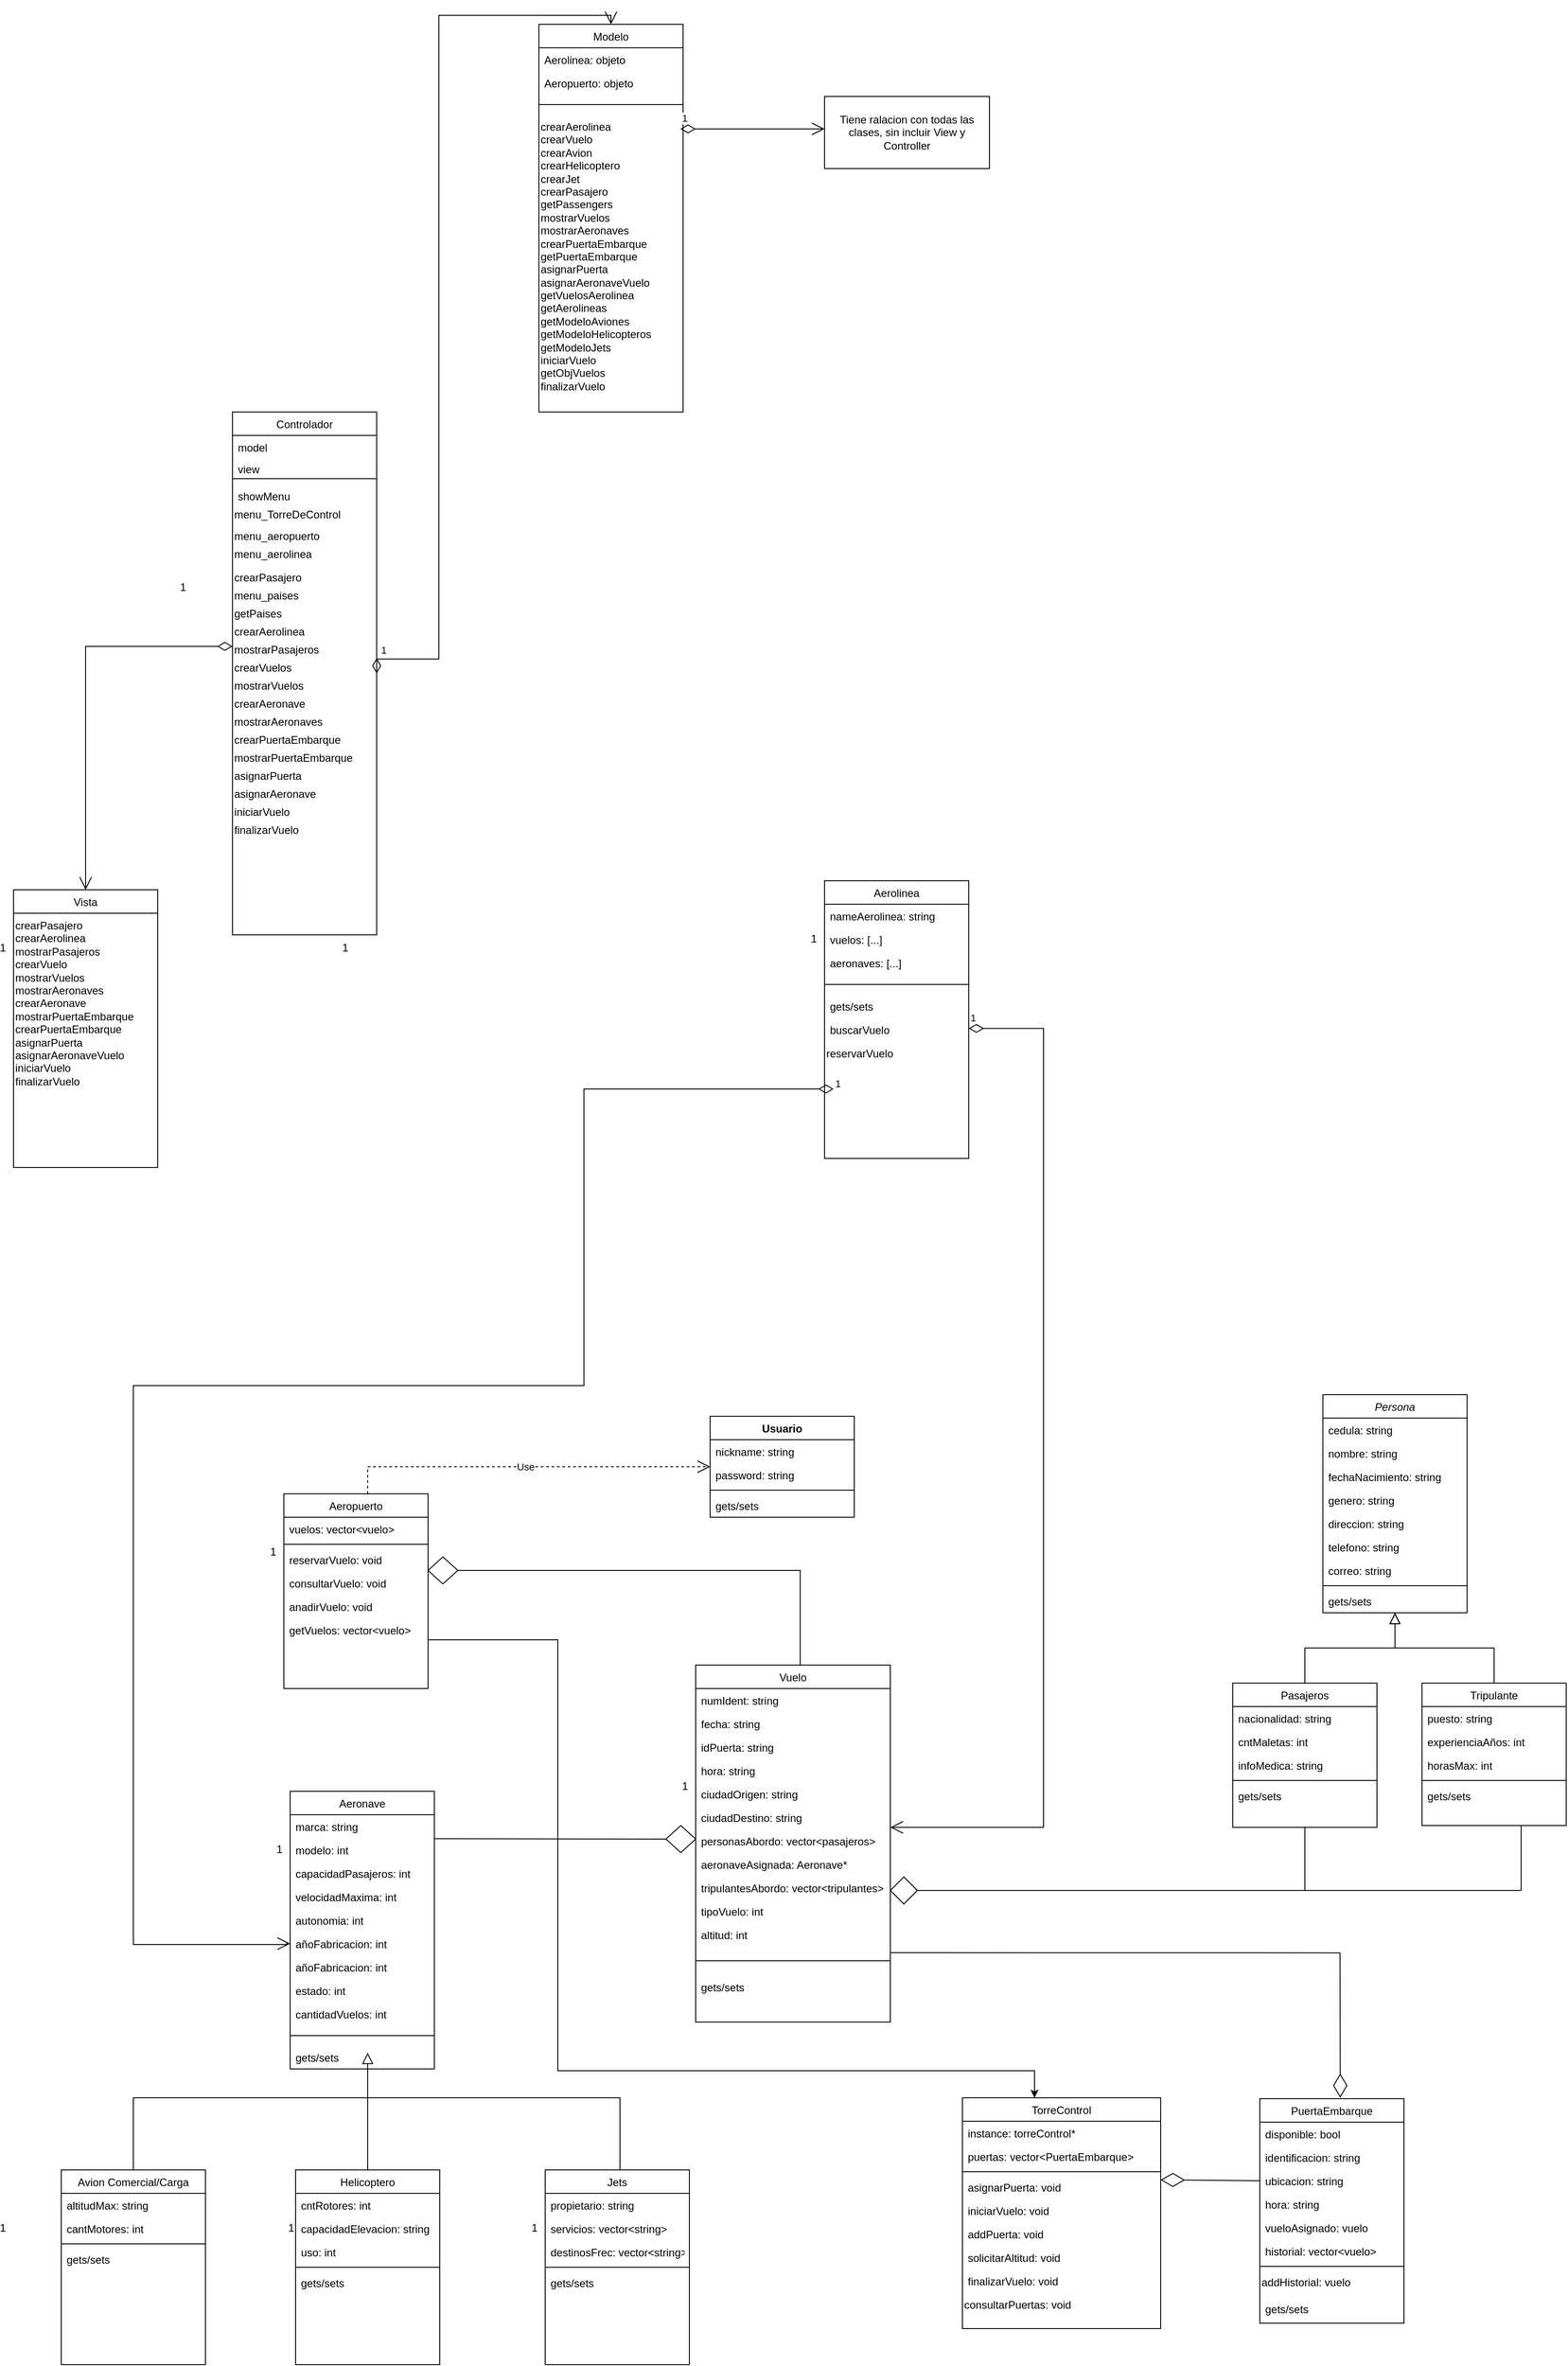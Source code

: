 <mxfile version="22.1.0" type="device">
  <diagram id="C5RBs43oDa-KdzZeNtuy" name="Page-1">
    <mxGraphModel dx="2523" dy="3693" grid="1" gridSize="10" guides="1" tooltips="1" connect="1" arrows="1" fold="1" page="1" pageScale="1" pageWidth="827" pageHeight="1169" math="0" shadow="0">
      <root>
        <mxCell id="WIyWlLk6GJQsqaUBKTNV-0" />
        <mxCell id="WIyWlLk6GJQsqaUBKTNV-1" parent="WIyWlLk6GJQsqaUBKTNV-0" />
        <mxCell id="vEHC8G4MJ54ULR-YuXKh-13" style="edgeStyle=orthogonalEdgeStyle;rounded=0;orthogonalLoop=1;jettySize=auto;html=1;exitX=1;exitY=0.75;exitDx=0;exitDy=0;" parent="WIyWlLk6GJQsqaUBKTNV-1" source="vzolFf5nPbTno1MI6O5c-10" target="vzolFf5nPbTno1MI6O5c-149" edge="1">
          <mxGeometry relative="1" as="geometry">
            <mxPoint x="1250" y="760" as="targetPoint" />
            <Array as="points">
              <mxPoint x="1251" y="282" />
              <mxPoint x="1251" y="760" />
              <mxPoint x="1780" y="760" />
            </Array>
          </mxGeometry>
        </mxCell>
        <mxCell id="vzolFf5nPbTno1MI6O5c-10" value="Aeropuerto" style="swimlane;fontStyle=0;align=center;verticalAlign=top;childLayout=stackLayout;horizontal=1;startSize=26;horizontalStack=0;resizeParent=1;resizeLast=0;collapsible=1;marginBottom=0;rounded=0;shadow=0;strokeWidth=1;" parent="WIyWlLk6GJQsqaUBKTNV-1" vertex="1">
          <mxGeometry x="947" y="120" width="160" height="216" as="geometry">
            <mxRectangle x="550" y="140" width="160" height="26" as="alternateBounds" />
          </mxGeometry>
        </mxCell>
        <mxCell id="vzolFf5nPbTno1MI6O5c-11" value="vuelos: vector&lt;vuelo&gt;" style="text;align=left;verticalAlign=top;spacingLeft=4;spacingRight=4;overflow=hidden;rotatable=0;points=[[0,0.5],[1,0.5]];portConstraint=eastwest;" parent="vzolFf5nPbTno1MI6O5c-10" vertex="1">
          <mxGeometry y="26" width="160" height="26" as="geometry" />
        </mxCell>
        <mxCell id="vzolFf5nPbTno1MI6O5c-16" value="" style="line;html=1;strokeWidth=1;align=left;verticalAlign=middle;spacingTop=-1;spacingLeft=3;spacingRight=3;rotatable=0;labelPosition=right;points=[];portConstraint=eastwest;" parent="vzolFf5nPbTno1MI6O5c-10" vertex="1">
          <mxGeometry y="52" width="160" height="8" as="geometry" />
        </mxCell>
        <mxCell id="vzolFf5nPbTno1MI6O5c-167" value="reservarVuelo: void" style="text;align=left;verticalAlign=top;spacingLeft=4;spacingRight=4;overflow=hidden;rotatable=0;points=[[0,0.5],[1,0.5]];portConstraint=eastwest;" parent="vzolFf5nPbTno1MI6O5c-10" vertex="1">
          <mxGeometry y="60" width="160" height="26" as="geometry" />
        </mxCell>
        <mxCell id="vzolFf5nPbTno1MI6O5c-168" value="consultarVuelo: void" style="text;align=left;verticalAlign=top;spacingLeft=4;spacingRight=4;overflow=hidden;rotatable=0;points=[[0,0.5],[1,0.5]];portConstraint=eastwest;" parent="vzolFf5nPbTno1MI6O5c-10" vertex="1">
          <mxGeometry y="86" width="160" height="26" as="geometry" />
        </mxCell>
        <mxCell id="vzolFf5nPbTno1MI6O5c-169" value="anadirVuelo: void" style="text;align=left;verticalAlign=top;spacingLeft=4;spacingRight=4;overflow=hidden;rotatable=0;points=[[0,0.5],[1,0.5]];portConstraint=eastwest;" parent="vzolFf5nPbTno1MI6O5c-10" vertex="1">
          <mxGeometry y="112" width="160" height="26" as="geometry" />
        </mxCell>
        <mxCell id="88zZ8khE9x8e7g_wR8_Q-7" value="getVuelos: vector&lt;vuelo&gt;" style="text;align=left;verticalAlign=top;spacingLeft=4;spacingRight=4;overflow=hidden;rotatable=0;points=[[0,0.5],[1,0.5]];portConstraint=eastwest;" parent="vzolFf5nPbTno1MI6O5c-10" vertex="1">
          <mxGeometry y="138" width="160" height="26" as="geometry" />
        </mxCell>
        <mxCell id="vzolFf5nPbTno1MI6O5c-19" value="1" style="resizable=0;align=right;verticalAlign=bottom;labelBackgroundColor=none;fontSize=12;" parent="WIyWlLk6GJQsqaUBKTNV-1" connectable="0" vertex="1">
          <mxGeometry x="940" y="193" as="geometry" />
        </mxCell>
        <mxCell id="vzolFf5nPbTno1MI6O5c-20" value="Aeronave" style="swimlane;fontStyle=0;align=center;verticalAlign=top;childLayout=stackLayout;horizontal=1;startSize=26;horizontalStack=0;resizeParent=1;resizeLast=0;collapsible=1;marginBottom=0;rounded=0;shadow=0;strokeWidth=1;" parent="WIyWlLk6GJQsqaUBKTNV-1" vertex="1">
          <mxGeometry x="954" y="450" width="160" height="308" as="geometry">
            <mxRectangle x="550" y="140" width="160" height="26" as="alternateBounds" />
          </mxGeometry>
        </mxCell>
        <mxCell id="vzolFf5nPbTno1MI6O5c-21" value="marca: string" style="text;align=left;verticalAlign=top;spacingLeft=4;spacingRight=4;overflow=hidden;rotatable=0;points=[[0,0.5],[1,0.5]];portConstraint=eastwest;" parent="vzolFf5nPbTno1MI6O5c-20" vertex="1">
          <mxGeometry y="26" width="160" height="26" as="geometry" />
        </mxCell>
        <mxCell id="vzolFf5nPbTno1MI6O5c-22" value="modelo: int" style="text;align=left;verticalAlign=top;spacingLeft=4;spacingRight=4;overflow=hidden;rotatable=0;points=[[0,0.5],[1,0.5]];portConstraint=eastwest;rounded=0;shadow=0;html=0;" parent="vzolFf5nPbTno1MI6O5c-20" vertex="1">
          <mxGeometry y="52" width="160" height="26" as="geometry" />
        </mxCell>
        <mxCell id="vzolFf5nPbTno1MI6O5c-23" value="capacidadPasajeros: int" style="text;align=left;verticalAlign=top;spacingLeft=4;spacingRight=4;overflow=hidden;rotatable=0;points=[[0,0.5],[1,0.5]];portConstraint=eastwest;rounded=0;shadow=0;html=0;" parent="vzolFf5nPbTno1MI6O5c-20" vertex="1">
          <mxGeometry y="78" width="160" height="26" as="geometry" />
        </mxCell>
        <mxCell id="vzolFf5nPbTno1MI6O5c-24" value="velocidadMaxima: int" style="text;align=left;verticalAlign=top;spacingLeft=4;spacingRight=4;overflow=hidden;rotatable=0;points=[[0,0.5],[1,0.5]];portConstraint=eastwest;rounded=0;shadow=0;html=0;" parent="vzolFf5nPbTno1MI6O5c-20" vertex="1">
          <mxGeometry y="104" width="160" height="26" as="geometry" />
        </mxCell>
        <mxCell id="vzolFf5nPbTno1MI6O5c-25" value="autonomia: int&#xa;" style="text;align=left;verticalAlign=top;spacingLeft=4;spacingRight=4;overflow=hidden;rotatable=0;points=[[0,0.5],[1,0.5]];portConstraint=eastwest;rounded=0;shadow=0;html=0;" parent="vzolFf5nPbTno1MI6O5c-20" vertex="1">
          <mxGeometry y="130" width="160" height="26" as="geometry" />
        </mxCell>
        <mxCell id="Q4UOqHM6RqMr45DyRe1z-0" value="añoFabricacion: int&#xa;" style="text;align=left;verticalAlign=top;spacingLeft=4;spacingRight=4;overflow=hidden;rotatable=0;points=[[0,0.5],[1,0.5]];portConstraint=eastwest;rounded=0;shadow=0;html=0;" parent="vzolFf5nPbTno1MI6O5c-20" vertex="1">
          <mxGeometry y="156" width="160" height="26" as="geometry" />
        </mxCell>
        <mxCell id="vzolFf5nPbTno1MI6O5c-30" value="añoFabricacion: int&#xa;" style="text;align=left;verticalAlign=top;spacingLeft=4;spacingRight=4;overflow=hidden;rotatable=0;points=[[0,0.5],[1,0.5]];portConstraint=eastwest;rounded=0;shadow=0;html=0;" parent="vzolFf5nPbTno1MI6O5c-20" vertex="1">
          <mxGeometry y="182" width="160" height="26" as="geometry" />
        </mxCell>
        <mxCell id="vzolFf5nPbTno1MI6O5c-31" value="estado: int&#xa;&#xa;" style="text;align=left;verticalAlign=top;spacingLeft=4;spacingRight=4;overflow=hidden;rotatable=0;points=[[0,0.5],[1,0.5]];portConstraint=eastwest;rounded=0;shadow=0;html=0;" parent="vzolFf5nPbTno1MI6O5c-20" vertex="1">
          <mxGeometry y="208" width="160" height="26" as="geometry" />
        </mxCell>
        <mxCell id="bynffQjK4ifAQ7dIsmvv-3" value="cantidadVuelos: int&#xa;&#xa;" style="text;align=left;verticalAlign=top;spacingLeft=4;spacingRight=4;overflow=hidden;rotatable=0;points=[[0,0.5],[1,0.5]];portConstraint=eastwest;rounded=0;shadow=0;html=0;" parent="vzolFf5nPbTno1MI6O5c-20" vertex="1">
          <mxGeometry y="234" width="160" height="26" as="geometry" />
        </mxCell>
        <mxCell id="vzolFf5nPbTno1MI6O5c-26" value="" style="line;html=1;strokeWidth=1;align=left;verticalAlign=middle;spacingTop=-1;spacingLeft=3;spacingRight=3;rotatable=0;labelPosition=right;points=[];portConstraint=eastwest;" parent="vzolFf5nPbTno1MI6O5c-20" vertex="1">
          <mxGeometry y="260" width="160" height="22" as="geometry" />
        </mxCell>
        <mxCell id="vzolFf5nPbTno1MI6O5c-162" value="gets/sets" style="text;align=left;verticalAlign=top;spacingLeft=4;spacingRight=4;overflow=hidden;rotatable=0;points=[[0,0.5],[1,0.5]];portConstraint=eastwest;rounded=0;shadow=0;html=0;" parent="vzolFf5nPbTno1MI6O5c-20" vertex="1">
          <mxGeometry y="282" width="160" height="26" as="geometry" />
        </mxCell>
        <mxCell id="vzolFf5nPbTno1MI6O5c-29" value="1" style="resizable=0;align=right;verticalAlign=bottom;labelBackgroundColor=none;fontSize=12;" parent="WIyWlLk6GJQsqaUBKTNV-1" connectable="0" vertex="1">
          <mxGeometry x="947" y="523" as="geometry" />
        </mxCell>
        <mxCell id="vzolFf5nPbTno1MI6O5c-32" value="" style="endArrow=block;endSize=10;endFill=0;shadow=0;strokeWidth=1;rounded=0;edgeStyle=elbowEdgeStyle;elbow=vertical;" parent="WIyWlLk6GJQsqaUBKTNV-1" edge="1">
          <mxGeometry width="160" relative="1" as="geometry">
            <mxPoint x="1320" y="840" as="sourcePoint" />
            <mxPoint x="1040" y="740" as="targetPoint" />
          </mxGeometry>
        </mxCell>
        <mxCell id="vzolFf5nPbTno1MI6O5c-33" value="" style="endArrow=none;html=1;rounded=0;" parent="WIyWlLk6GJQsqaUBKTNV-1" edge="1">
          <mxGeometry width="50" height="50" relative="1" as="geometry">
            <mxPoint x="800" y="790" as="sourcePoint" />
            <mxPoint x="1040" y="790" as="targetPoint" />
          </mxGeometry>
        </mxCell>
        <mxCell id="vzolFf5nPbTno1MI6O5c-43" value="Avion Comercial/Carga" style="swimlane;fontStyle=0;align=center;verticalAlign=top;childLayout=stackLayout;horizontal=1;startSize=26;horizontalStack=0;resizeParent=1;resizeLast=0;collapsible=1;marginBottom=0;rounded=0;shadow=0;strokeWidth=1;" parent="WIyWlLk6GJQsqaUBKTNV-1" vertex="1">
          <mxGeometry x="700" y="870" width="160" height="216" as="geometry">
            <mxRectangle x="550" y="140" width="160" height="26" as="alternateBounds" />
          </mxGeometry>
        </mxCell>
        <mxCell id="vzolFf5nPbTno1MI6O5c-44" value="altitudMax: string" style="text;align=left;verticalAlign=top;spacingLeft=4;spacingRight=4;overflow=hidden;rotatable=0;points=[[0,0.5],[1,0.5]];portConstraint=eastwest;" parent="vzolFf5nPbTno1MI6O5c-43" vertex="1">
          <mxGeometry y="26" width="160" height="26" as="geometry" />
        </mxCell>
        <mxCell id="vzolFf5nPbTno1MI6O5c-46" value="cantMotores: int" style="text;align=left;verticalAlign=top;spacingLeft=4;spacingRight=4;overflow=hidden;rotatable=0;points=[[0,0.5],[1,0.5]];portConstraint=eastwest;rounded=0;shadow=0;html=0;" parent="vzolFf5nPbTno1MI6O5c-43" vertex="1">
          <mxGeometry y="52" width="160" height="26" as="geometry" />
        </mxCell>
        <mxCell id="vzolFf5nPbTno1MI6O5c-49" value="" style="line;html=1;strokeWidth=1;align=left;verticalAlign=middle;spacingTop=-1;spacingLeft=3;spacingRight=3;rotatable=0;labelPosition=right;points=[];portConstraint=eastwest;" parent="vzolFf5nPbTno1MI6O5c-43" vertex="1">
          <mxGeometry y="78" width="160" height="8" as="geometry" />
        </mxCell>
        <mxCell id="vzolFf5nPbTno1MI6O5c-163" value="gets/sets" style="text;align=left;verticalAlign=top;spacingLeft=4;spacingRight=4;overflow=hidden;rotatable=0;points=[[0,0.5],[1,0.5]];portConstraint=eastwest;rounded=0;shadow=0;html=0;" parent="vzolFf5nPbTno1MI6O5c-43" vertex="1">
          <mxGeometry y="86" width="160" height="26" as="geometry" />
        </mxCell>
        <mxCell id="vzolFf5nPbTno1MI6O5c-52" value="1" style="resizable=0;align=right;verticalAlign=bottom;labelBackgroundColor=none;fontSize=12;" parent="WIyWlLk6GJQsqaUBKTNV-1" connectable="0" vertex="1">
          <mxGeometry x="640" y="943" as="geometry" />
        </mxCell>
        <mxCell id="vzolFf5nPbTno1MI6O5c-53" value="Helicoptero" style="swimlane;fontStyle=0;align=center;verticalAlign=top;childLayout=stackLayout;horizontal=1;startSize=26;horizontalStack=0;resizeParent=1;resizeLast=0;collapsible=1;marginBottom=0;rounded=0;shadow=0;strokeWidth=1;" parent="WIyWlLk6GJQsqaUBKTNV-1" vertex="1">
          <mxGeometry x="960" y="870" width="160" height="216" as="geometry">
            <mxRectangle x="550" y="140" width="160" height="26" as="alternateBounds" />
          </mxGeometry>
        </mxCell>
        <mxCell id="vzolFf5nPbTno1MI6O5c-54" value="cntRotores: int" style="text;align=left;verticalAlign=top;spacingLeft=4;spacingRight=4;overflow=hidden;rotatable=0;points=[[0,0.5],[1,0.5]];portConstraint=eastwest;" parent="vzolFf5nPbTno1MI6O5c-53" vertex="1">
          <mxGeometry y="26" width="160" height="26" as="geometry" />
        </mxCell>
        <mxCell id="vzolFf5nPbTno1MI6O5c-55" value="capacidadElevacion: string" style="text;align=left;verticalAlign=top;spacingLeft=4;spacingRight=4;overflow=hidden;rotatable=0;points=[[0,0.5],[1,0.5]];portConstraint=eastwest;rounded=0;shadow=0;html=0;" parent="vzolFf5nPbTno1MI6O5c-53" vertex="1">
          <mxGeometry y="52" width="160" height="26" as="geometry" />
        </mxCell>
        <mxCell id="vzolFf5nPbTno1MI6O5c-56" value="uso: int" style="text;align=left;verticalAlign=top;spacingLeft=4;spacingRight=4;overflow=hidden;rotatable=0;points=[[0,0.5],[1,0.5]];portConstraint=eastwest;rounded=0;shadow=0;html=0;" parent="vzolFf5nPbTno1MI6O5c-53" vertex="1">
          <mxGeometry y="78" width="160" height="26" as="geometry" />
        </mxCell>
        <mxCell id="vzolFf5nPbTno1MI6O5c-59" value="" style="line;html=1;strokeWidth=1;align=left;verticalAlign=middle;spacingTop=-1;spacingLeft=3;spacingRight=3;rotatable=0;labelPosition=right;points=[];portConstraint=eastwest;" parent="vzolFf5nPbTno1MI6O5c-53" vertex="1">
          <mxGeometry y="104" width="160" height="8" as="geometry" />
        </mxCell>
        <mxCell id="vzolFf5nPbTno1MI6O5c-164" value="gets/sets" style="text;align=left;verticalAlign=top;spacingLeft=4;spacingRight=4;overflow=hidden;rotatable=0;points=[[0,0.5],[1,0.5]];portConstraint=eastwest;rounded=0;shadow=0;html=0;" parent="vzolFf5nPbTno1MI6O5c-53" vertex="1">
          <mxGeometry y="112" width="160" height="38" as="geometry" />
        </mxCell>
        <mxCell id="vzolFf5nPbTno1MI6O5c-62" value="1" style="resizable=0;align=right;verticalAlign=bottom;labelBackgroundColor=none;fontSize=12;" parent="WIyWlLk6GJQsqaUBKTNV-1" connectable="0" vertex="1">
          <mxGeometry x="960" y="943" as="geometry" />
        </mxCell>
        <mxCell id="vzolFf5nPbTno1MI6O5c-63" value="Jets" style="swimlane;fontStyle=0;align=center;verticalAlign=top;childLayout=stackLayout;horizontal=1;startSize=26;horizontalStack=0;resizeParent=1;resizeLast=0;collapsible=1;marginBottom=0;rounded=0;shadow=0;strokeWidth=1;" parent="WIyWlLk6GJQsqaUBKTNV-1" vertex="1">
          <mxGeometry x="1237" y="870" width="160" height="216" as="geometry">
            <mxRectangle x="550" y="140" width="160" height="26" as="alternateBounds" />
          </mxGeometry>
        </mxCell>
        <mxCell id="vzolFf5nPbTno1MI6O5c-64" value="propietario: string" style="text;align=left;verticalAlign=top;spacingLeft=4;spacingRight=4;overflow=hidden;rotatable=0;points=[[0,0.5],[1,0.5]];portConstraint=eastwest;" parent="vzolFf5nPbTno1MI6O5c-63" vertex="1">
          <mxGeometry y="26" width="160" height="26" as="geometry" />
        </mxCell>
        <mxCell id="vzolFf5nPbTno1MI6O5c-65" value="servicios: vector&lt;string&gt;" style="text;align=left;verticalAlign=top;spacingLeft=4;spacingRight=4;overflow=hidden;rotatable=0;points=[[0,0.5],[1,0.5]];portConstraint=eastwest;rounded=0;shadow=0;html=0;" parent="vzolFf5nPbTno1MI6O5c-63" vertex="1">
          <mxGeometry y="52" width="160" height="26" as="geometry" />
        </mxCell>
        <mxCell id="vzolFf5nPbTno1MI6O5c-66" value="destinosFrec: vector&lt;string&gt;" style="text;align=left;verticalAlign=top;spacingLeft=4;spacingRight=4;overflow=hidden;rotatable=0;points=[[0,0.5],[1,0.5]];portConstraint=eastwest;rounded=0;shadow=0;html=0;" parent="vzolFf5nPbTno1MI6O5c-63" vertex="1">
          <mxGeometry y="78" width="160" height="26" as="geometry" />
        </mxCell>
        <mxCell id="vzolFf5nPbTno1MI6O5c-69" value="" style="line;html=1;strokeWidth=1;align=left;verticalAlign=middle;spacingTop=-1;spacingLeft=3;spacingRight=3;rotatable=0;labelPosition=right;points=[];portConstraint=eastwest;" parent="vzolFf5nPbTno1MI6O5c-63" vertex="1">
          <mxGeometry y="104" width="160" height="8" as="geometry" />
        </mxCell>
        <mxCell id="vzolFf5nPbTno1MI6O5c-165" value="gets/sets" style="text;align=left;verticalAlign=top;spacingLeft=4;spacingRight=4;overflow=hidden;rotatable=0;points=[[0,0.5],[1,0.5]];portConstraint=eastwest;rounded=0;shadow=0;html=0;" parent="vzolFf5nPbTno1MI6O5c-63" vertex="1">
          <mxGeometry y="112" width="160" height="26" as="geometry" />
        </mxCell>
        <mxCell id="vzolFf5nPbTno1MI6O5c-72" value="1" style="resizable=0;align=right;verticalAlign=bottom;labelBackgroundColor=none;fontSize=12;" parent="WIyWlLk6GJQsqaUBKTNV-1" connectable="0" vertex="1">
          <mxGeometry x="1230" y="943" as="geometry" />
        </mxCell>
        <mxCell id="vzolFf5nPbTno1MI6O5c-74" value="" style="endArrow=none;html=1;rounded=0;exitX=0.5;exitY=0;exitDx=0;exitDy=0;" parent="WIyWlLk6GJQsqaUBKTNV-1" source="vzolFf5nPbTno1MI6O5c-43" edge="1">
          <mxGeometry width="50" height="50" relative="1" as="geometry">
            <mxPoint x="830" y="870" as="sourcePoint" />
            <mxPoint x="800" y="790" as="targetPoint" />
            <Array as="points">
              <mxPoint x="780" y="790" />
            </Array>
          </mxGeometry>
        </mxCell>
        <mxCell id="vzolFf5nPbTno1MI6O5c-75" value="" style="endArrow=none;html=1;rounded=0;exitX=0.5;exitY=0;exitDx=0;exitDy=0;" parent="WIyWlLk6GJQsqaUBKTNV-1" source="vzolFf5nPbTno1MI6O5c-53" edge="1">
          <mxGeometry width="50" height="50" relative="1" as="geometry">
            <mxPoint x="830" y="870" as="sourcePoint" />
            <mxPoint x="1040" y="790" as="targetPoint" />
          </mxGeometry>
        </mxCell>
        <mxCell id="vzolFf5nPbTno1MI6O5c-76" value="" style="endArrow=none;html=1;rounded=0;" parent="WIyWlLk6GJQsqaUBKTNV-1" edge="1">
          <mxGeometry width="50" height="50" relative="1" as="geometry">
            <mxPoint x="1320" y="870" as="sourcePoint" />
            <mxPoint x="1260" y="790" as="targetPoint" />
            <Array as="points">
              <mxPoint x="1320" y="790" />
            </Array>
          </mxGeometry>
        </mxCell>
        <mxCell id="vzolFf5nPbTno1MI6O5c-78" value="Vuelo" style="swimlane;fontStyle=0;align=center;verticalAlign=top;childLayout=stackLayout;horizontal=1;startSize=26;horizontalStack=0;resizeParent=1;resizeLast=0;collapsible=1;marginBottom=0;rounded=0;shadow=0;strokeWidth=1;" parent="WIyWlLk6GJQsqaUBKTNV-1" vertex="1">
          <mxGeometry x="1404" y="310" width="216" height="396" as="geometry">
            <mxRectangle x="550" y="140" width="160" height="26" as="alternateBounds" />
          </mxGeometry>
        </mxCell>
        <mxCell id="vzolFf5nPbTno1MI6O5c-79" value="numIdent: string" style="text;align=left;verticalAlign=top;spacingLeft=4;spacingRight=4;overflow=hidden;rotatable=0;points=[[0,0.5],[1,0.5]];portConstraint=eastwest;" parent="vzolFf5nPbTno1MI6O5c-78" vertex="1">
          <mxGeometry y="26" width="216" height="26" as="geometry" />
        </mxCell>
        <mxCell id="vzolFf5nPbTno1MI6O5c-80" value="fecha: string" style="text;align=left;verticalAlign=top;spacingLeft=4;spacingRight=4;overflow=hidden;rotatable=0;points=[[0,0.5],[1,0.5]];portConstraint=eastwest;rounded=0;shadow=0;html=0;" parent="vzolFf5nPbTno1MI6O5c-78" vertex="1">
          <mxGeometry y="52" width="216" height="26" as="geometry" />
        </mxCell>
        <mxCell id="bynffQjK4ifAQ7dIsmvv-17" value="idPuerta: string" style="text;align=left;verticalAlign=top;spacingLeft=4;spacingRight=4;overflow=hidden;rotatable=0;points=[[0,0.5],[1,0.5]];portConstraint=eastwest;rounded=0;shadow=0;html=0;" parent="vzolFf5nPbTno1MI6O5c-78" vertex="1">
          <mxGeometry y="78" width="216" height="26" as="geometry" />
        </mxCell>
        <mxCell id="bynffQjK4ifAQ7dIsmvv-19" value="hora: string" style="text;align=left;verticalAlign=top;spacingLeft=4;spacingRight=4;overflow=hidden;rotatable=0;points=[[0,0.5],[1,0.5]];portConstraint=eastwest;rounded=0;shadow=0;html=0;" parent="vzolFf5nPbTno1MI6O5c-78" vertex="1">
          <mxGeometry y="104" width="216" height="26" as="geometry" />
        </mxCell>
        <mxCell id="vzolFf5nPbTno1MI6O5c-81" value="ciudadOrigen: string" style="text;align=left;verticalAlign=top;spacingLeft=4;spacingRight=4;overflow=hidden;rotatable=0;points=[[0,0.5],[1,0.5]];portConstraint=eastwest;rounded=0;shadow=0;html=0;" parent="vzolFf5nPbTno1MI6O5c-78" vertex="1">
          <mxGeometry y="130" width="216" height="26" as="geometry" />
        </mxCell>
        <mxCell id="vzolFf5nPbTno1MI6O5c-82" value="ciudadDestino: string" style="text;align=left;verticalAlign=top;spacingLeft=4;spacingRight=4;overflow=hidden;rotatable=0;points=[[0,0.5],[1,0.5]];portConstraint=eastwest;rounded=0;shadow=0;html=0;" parent="vzolFf5nPbTno1MI6O5c-78" vertex="1">
          <mxGeometry y="156" width="216" height="26" as="geometry" />
        </mxCell>
        <mxCell id="vzolFf5nPbTno1MI6O5c-91" value="personasAbordo: vector&lt;pasajeros&gt;" style="text;align=left;verticalAlign=top;spacingLeft=4;spacingRight=4;overflow=hidden;rotatable=0;points=[[0,0.5],[1,0.5]];portConstraint=eastwest;rounded=0;shadow=0;html=0;" parent="vzolFf5nPbTno1MI6O5c-78" vertex="1">
          <mxGeometry y="182" width="216" height="26" as="geometry" />
        </mxCell>
        <mxCell id="vzolFf5nPbTno1MI6O5c-93" value="aeronaveAsignada: Aeronave*" style="text;align=left;verticalAlign=top;spacingLeft=4;spacingRight=4;overflow=hidden;rotatable=0;points=[[0,0.5],[1,0.5]];portConstraint=eastwest;rounded=0;shadow=0;html=0;" parent="vzolFf5nPbTno1MI6O5c-78" vertex="1">
          <mxGeometry y="208" width="216" height="26" as="geometry" />
        </mxCell>
        <mxCell id="vzolFf5nPbTno1MI6O5c-120" value="tripulantesAbordo: vector&lt;tripulantes&gt;" style="text;align=left;verticalAlign=top;spacingLeft=4;spacingRight=4;overflow=hidden;rotatable=0;points=[[0,0.5],[1,0.5]];portConstraint=eastwest;rounded=0;shadow=0;html=0;" parent="vzolFf5nPbTno1MI6O5c-78" vertex="1">
          <mxGeometry y="234" width="216" height="26" as="geometry" />
        </mxCell>
        <mxCell id="bynffQjK4ifAQ7dIsmvv-0" value="tipoVuelo: int" style="text;align=left;verticalAlign=top;spacingLeft=4;spacingRight=4;overflow=hidden;rotatable=0;points=[[0,0.5],[1,0.5]];portConstraint=eastwest;rounded=0;shadow=0;html=0;" parent="vzolFf5nPbTno1MI6O5c-78" vertex="1">
          <mxGeometry y="260" width="216" height="26" as="geometry" />
        </mxCell>
        <mxCell id="88zZ8khE9x8e7g_wR8_Q-10" value="altitud: int" style="text;align=left;verticalAlign=top;spacingLeft=4;spacingRight=4;overflow=hidden;rotatable=0;points=[[0,0.5],[1,0.5]];portConstraint=eastwest;rounded=0;shadow=0;html=0;" parent="vzolFf5nPbTno1MI6O5c-78" vertex="1">
          <mxGeometry y="286" width="216" height="26" as="geometry" />
        </mxCell>
        <mxCell id="vzolFf5nPbTno1MI6O5c-84" value="" style="line;html=1;strokeWidth=1;align=left;verticalAlign=middle;spacingTop=-1;spacingLeft=3;spacingRight=3;rotatable=0;labelPosition=right;points=[];portConstraint=eastwest;" parent="vzolFf5nPbTno1MI6O5c-78" vertex="1">
          <mxGeometry y="312" width="216" height="32" as="geometry" />
        </mxCell>
        <mxCell id="bynffQjK4ifAQ7dIsmvv-18" value="gets/sets" style="text;align=left;verticalAlign=top;spacingLeft=4;spacingRight=4;overflow=hidden;rotatable=0;points=[[0,0.5],[1,0.5]];portConstraint=eastwest;" parent="vzolFf5nPbTno1MI6O5c-78" vertex="1">
          <mxGeometry y="344" width="216" height="26" as="geometry" />
        </mxCell>
        <mxCell id="vzolFf5nPbTno1MI6O5c-87" value="1" style="resizable=0;align=right;verticalAlign=bottom;labelBackgroundColor=none;fontSize=12;" parent="WIyWlLk6GJQsqaUBKTNV-1" connectable="0" vertex="1">
          <mxGeometry x="1397" y="453" as="geometry" />
        </mxCell>
        <mxCell id="vzolFf5nPbTno1MI6O5c-94" value="Persona" style="swimlane;fontStyle=2;align=center;verticalAlign=top;childLayout=stackLayout;horizontal=1;startSize=26;horizontalStack=0;resizeParent=1;resizeLast=0;collapsible=1;marginBottom=0;rounded=0;shadow=0;strokeWidth=1;" parent="WIyWlLk6GJQsqaUBKTNV-1" vertex="1">
          <mxGeometry x="2100" y="10" width="160" height="242" as="geometry">
            <mxRectangle x="230" y="140" width="160" height="26" as="alternateBounds" />
          </mxGeometry>
        </mxCell>
        <mxCell id="vzolFf5nPbTno1MI6O5c-95" value="cedula: string" style="text;align=left;verticalAlign=top;spacingLeft=4;spacingRight=4;overflow=hidden;rotatable=0;points=[[0,0.5],[1,0.5]];portConstraint=eastwest;" parent="vzolFf5nPbTno1MI6O5c-94" vertex="1">
          <mxGeometry y="26" width="160" height="26" as="geometry" />
        </mxCell>
        <mxCell id="vzolFf5nPbTno1MI6O5c-96" value="nombre: string" style="text;align=left;verticalAlign=top;spacingLeft=4;spacingRight=4;overflow=hidden;rotatable=0;points=[[0,0.5],[1,0.5]];portConstraint=eastwest;rounded=0;shadow=0;html=0;" parent="vzolFf5nPbTno1MI6O5c-94" vertex="1">
          <mxGeometry y="52" width="160" height="26" as="geometry" />
        </mxCell>
        <mxCell id="vzolFf5nPbTno1MI6O5c-97" value="fechaNacimiento: string" style="text;align=left;verticalAlign=top;spacingLeft=4;spacingRight=4;overflow=hidden;rotatable=0;points=[[0,0.5],[1,0.5]];portConstraint=eastwest;rounded=0;shadow=0;html=0;" parent="vzolFf5nPbTno1MI6O5c-94" vertex="1">
          <mxGeometry y="78" width="160" height="26" as="geometry" />
        </mxCell>
        <mxCell id="vzolFf5nPbTno1MI6O5c-111" value="genero: string" style="text;align=left;verticalAlign=top;spacingLeft=4;spacingRight=4;overflow=hidden;rotatable=0;points=[[0,0.5],[1,0.5]];portConstraint=eastwest;rounded=0;shadow=0;html=0;" parent="vzolFf5nPbTno1MI6O5c-94" vertex="1">
          <mxGeometry y="104" width="160" height="26" as="geometry" />
        </mxCell>
        <mxCell id="vzolFf5nPbTno1MI6O5c-112" value="direccion: string" style="text;align=left;verticalAlign=top;spacingLeft=4;spacingRight=4;overflow=hidden;rotatable=0;points=[[0,0.5],[1,0.5]];portConstraint=eastwest;rounded=0;shadow=0;html=0;" parent="vzolFf5nPbTno1MI6O5c-94" vertex="1">
          <mxGeometry y="130" width="160" height="26" as="geometry" />
        </mxCell>
        <mxCell id="vzolFf5nPbTno1MI6O5c-113" value="telefono: string" style="text;align=left;verticalAlign=top;spacingLeft=4;spacingRight=4;overflow=hidden;rotatable=0;points=[[0,0.5],[1,0.5]];portConstraint=eastwest;rounded=0;shadow=0;html=0;" parent="vzolFf5nPbTno1MI6O5c-94" vertex="1">
          <mxGeometry y="156" width="160" height="26" as="geometry" />
        </mxCell>
        <mxCell id="vzolFf5nPbTno1MI6O5c-114" value="correo: string" style="text;align=left;verticalAlign=top;spacingLeft=4;spacingRight=4;overflow=hidden;rotatable=0;points=[[0,0.5],[1,0.5]];portConstraint=eastwest;rounded=0;shadow=0;html=0;" parent="vzolFf5nPbTno1MI6O5c-94" vertex="1">
          <mxGeometry y="182" width="160" height="26" as="geometry" />
        </mxCell>
        <mxCell id="vzolFf5nPbTno1MI6O5c-98" value="" style="line;html=1;strokeWidth=1;align=left;verticalAlign=middle;spacingTop=-1;spacingLeft=3;spacingRight=3;rotatable=0;labelPosition=right;points=[];portConstraint=eastwest;" parent="vzolFf5nPbTno1MI6O5c-94" vertex="1">
          <mxGeometry y="208" width="160" height="8" as="geometry" />
        </mxCell>
        <mxCell id="vzolFf5nPbTno1MI6O5c-159" value="gets/sets" style="text;align=left;verticalAlign=top;spacingLeft=4;spacingRight=4;overflow=hidden;rotatable=0;points=[[0,0.5],[1,0.5]];portConstraint=eastwest;rounded=0;shadow=0;html=0;" parent="vzolFf5nPbTno1MI6O5c-94" vertex="1">
          <mxGeometry y="216" width="160" height="26" as="geometry" />
        </mxCell>
        <mxCell id="vzolFf5nPbTno1MI6O5c-100" value="Pasajeros" style="swimlane;fontStyle=0;align=center;verticalAlign=top;childLayout=stackLayout;horizontal=1;startSize=26;horizontalStack=0;resizeParent=1;resizeLast=0;collapsible=1;marginBottom=0;rounded=0;shadow=0;strokeWidth=1;" parent="WIyWlLk6GJQsqaUBKTNV-1" vertex="1">
          <mxGeometry x="2000" y="330" width="160" height="160" as="geometry">
            <mxRectangle x="130" y="380" width="160" height="26" as="alternateBounds" />
          </mxGeometry>
        </mxCell>
        <mxCell id="vzolFf5nPbTno1MI6O5c-101" value="nacionalidad: string" style="text;align=left;verticalAlign=top;spacingLeft=4;spacingRight=4;overflow=hidden;rotatable=0;points=[[0,0.5],[1,0.5]];portConstraint=eastwest;" parent="vzolFf5nPbTno1MI6O5c-100" vertex="1">
          <mxGeometry y="26" width="160" height="26" as="geometry" />
        </mxCell>
        <mxCell id="vzolFf5nPbTno1MI6O5c-102" value="cntMaletas: int" style="text;align=left;verticalAlign=top;spacingLeft=4;spacingRight=4;overflow=hidden;rotatable=0;points=[[0,0.5],[1,0.5]];portConstraint=eastwest;rounded=0;shadow=0;html=0;" parent="vzolFf5nPbTno1MI6O5c-100" vertex="1">
          <mxGeometry y="52" width="160" height="26" as="geometry" />
        </mxCell>
        <mxCell id="vzolFf5nPbTno1MI6O5c-115" value="infoMedica: string" style="text;align=left;verticalAlign=top;spacingLeft=4;spacingRight=4;overflow=hidden;rotatable=0;points=[[0,0.5],[1,0.5]];portConstraint=eastwest;rounded=0;shadow=0;html=0;" parent="vzolFf5nPbTno1MI6O5c-100" vertex="1">
          <mxGeometry y="78" width="160" height="26" as="geometry" />
        </mxCell>
        <mxCell id="vzolFf5nPbTno1MI6O5c-103" value="" style="line;html=1;strokeWidth=1;align=left;verticalAlign=middle;spacingTop=-1;spacingLeft=3;spacingRight=3;rotatable=0;labelPosition=right;points=[];portConstraint=eastwest;" parent="vzolFf5nPbTno1MI6O5c-100" vertex="1">
          <mxGeometry y="104" width="160" height="8" as="geometry" />
        </mxCell>
        <mxCell id="vzolFf5nPbTno1MI6O5c-161" value="gets/sets" style="text;align=left;verticalAlign=top;spacingLeft=4;spacingRight=4;overflow=hidden;rotatable=0;points=[[0,0.5],[1,0.5]];portConstraint=eastwest;rounded=0;shadow=0;html=0;" parent="vzolFf5nPbTno1MI6O5c-100" vertex="1">
          <mxGeometry y="112" width="160" height="26" as="geometry" />
        </mxCell>
        <mxCell id="vzolFf5nPbTno1MI6O5c-106" value="" style="endArrow=block;endSize=10;endFill=0;shadow=0;strokeWidth=1;rounded=0;edgeStyle=elbowEdgeStyle;elbow=vertical;" parent="WIyWlLk6GJQsqaUBKTNV-1" source="vzolFf5nPbTno1MI6O5c-100" target="vzolFf5nPbTno1MI6O5c-94" edge="1">
          <mxGeometry width="160" relative="1" as="geometry">
            <mxPoint x="2080" y="173" as="sourcePoint" />
            <mxPoint x="2080" y="173" as="targetPoint" />
          </mxGeometry>
        </mxCell>
        <mxCell id="vzolFf5nPbTno1MI6O5c-107" value="Tripulante" style="swimlane;fontStyle=0;align=center;verticalAlign=top;childLayout=stackLayout;horizontal=1;startSize=26;horizontalStack=0;resizeParent=1;resizeLast=0;collapsible=1;marginBottom=0;rounded=0;shadow=0;strokeWidth=1;" parent="WIyWlLk6GJQsqaUBKTNV-1" vertex="1">
          <mxGeometry x="2210" y="330" width="160" height="158" as="geometry">
            <mxRectangle x="340" y="380" width="170" height="26" as="alternateBounds" />
          </mxGeometry>
        </mxCell>
        <mxCell id="vzolFf5nPbTno1MI6O5c-108" value="puesto: string&#xa;" style="text;align=left;verticalAlign=top;spacingLeft=4;spacingRight=4;overflow=hidden;rotatable=0;points=[[0,0.5],[1,0.5]];portConstraint=eastwest;" parent="vzolFf5nPbTno1MI6O5c-107" vertex="1">
          <mxGeometry y="26" width="160" height="26" as="geometry" />
        </mxCell>
        <mxCell id="vzolFf5nPbTno1MI6O5c-116" value="experienciaAños: int&#xa;" style="text;align=left;verticalAlign=top;spacingLeft=4;spacingRight=4;overflow=hidden;rotatable=0;points=[[0,0.5],[1,0.5]];portConstraint=eastwest;" parent="vzolFf5nPbTno1MI6O5c-107" vertex="1">
          <mxGeometry y="52" width="160" height="26" as="geometry" />
        </mxCell>
        <mxCell id="vzolFf5nPbTno1MI6O5c-117" value="horasMax: int&#xa;" style="text;align=left;verticalAlign=top;spacingLeft=4;spacingRight=4;overflow=hidden;rotatable=0;points=[[0,0.5],[1,0.5]];portConstraint=eastwest;" parent="vzolFf5nPbTno1MI6O5c-107" vertex="1">
          <mxGeometry y="78" width="160" height="26" as="geometry" />
        </mxCell>
        <mxCell id="vzolFf5nPbTno1MI6O5c-109" value="" style="line;html=1;strokeWidth=1;align=left;verticalAlign=middle;spacingTop=-1;spacingLeft=3;spacingRight=3;rotatable=0;labelPosition=right;points=[];portConstraint=eastwest;" parent="vzolFf5nPbTno1MI6O5c-107" vertex="1">
          <mxGeometry y="104" width="160" height="8" as="geometry" />
        </mxCell>
        <mxCell id="vzolFf5nPbTno1MI6O5c-160" value="gets/sets" style="text;align=left;verticalAlign=top;spacingLeft=4;spacingRight=4;overflow=hidden;rotatable=0;points=[[0,0.5],[1,0.5]];portConstraint=eastwest;rounded=0;shadow=0;html=0;" parent="vzolFf5nPbTno1MI6O5c-107" vertex="1">
          <mxGeometry y="112" width="160" height="26" as="geometry" />
        </mxCell>
        <mxCell id="vzolFf5nPbTno1MI6O5c-110" value="" style="endArrow=block;endSize=10;endFill=0;shadow=0;strokeWidth=1;rounded=0;edgeStyle=elbowEdgeStyle;elbow=vertical;" parent="WIyWlLk6GJQsqaUBKTNV-1" source="vzolFf5nPbTno1MI6O5c-107" target="vzolFf5nPbTno1MI6O5c-94" edge="1">
          <mxGeometry width="160" relative="1" as="geometry">
            <mxPoint x="2090" y="343" as="sourcePoint" />
            <mxPoint x="2190" y="241" as="targetPoint" />
          </mxGeometry>
        </mxCell>
        <mxCell id="vzolFf5nPbTno1MI6O5c-127" value="" style="rhombus;whiteSpace=wrap;html=1;" parent="WIyWlLk6GJQsqaUBKTNV-1" vertex="1">
          <mxGeometry x="1107" y="190" width="33" height="30" as="geometry" />
        </mxCell>
        <mxCell id="vzolFf5nPbTno1MI6O5c-128" value="" style="rhombus;whiteSpace=wrap;html=1;" parent="WIyWlLk6GJQsqaUBKTNV-1" vertex="1">
          <mxGeometry x="1371" y="488" width="33" height="30" as="geometry" />
        </mxCell>
        <mxCell id="vzolFf5nPbTno1MI6O5c-132" value="" style="rhombus;whiteSpace=wrap;html=1;rotation=0;" parent="WIyWlLk6GJQsqaUBKTNV-1" vertex="1">
          <mxGeometry x="1620" y="545" width="30" height="30" as="geometry" />
        </mxCell>
        <mxCell id="vzolFf5nPbTno1MI6O5c-134" value="" style="endArrow=none;html=1;rounded=0;entryX=1;entryY=0.5;entryDx=0;entryDy=0;" parent="WIyWlLk6GJQsqaUBKTNV-1" target="vzolFf5nPbTno1MI6O5c-127" edge="1">
          <mxGeometry width="50" height="50" relative="1" as="geometry">
            <mxPoint x="1520" y="310" as="sourcePoint" />
            <mxPoint x="1135.0" y="215" as="targetPoint" />
            <Array as="points">
              <mxPoint x="1520" y="205" />
            </Array>
          </mxGeometry>
        </mxCell>
        <mxCell id="vzolFf5nPbTno1MI6O5c-135" value="" style="endArrow=none;html=1;rounded=0;entryX=0;entryY=0.5;entryDx=0;entryDy=0;exitX=0.996;exitY=0.022;exitDx=0;exitDy=0;exitPerimeter=0;" parent="WIyWlLk6GJQsqaUBKTNV-1" source="vzolFf5nPbTno1MI6O5c-22" target="vzolFf5nPbTno1MI6O5c-128" edge="1">
          <mxGeometry width="50" height="50" relative="1" as="geometry">
            <mxPoint x="1120" y="503" as="sourcePoint" />
            <mxPoint x="1330" y="550" as="targetPoint" />
          </mxGeometry>
        </mxCell>
        <mxCell id="vzolFf5nPbTno1MI6O5c-137" value="" style="endArrow=none;html=1;rounded=0;entryX=0.5;entryY=1;entryDx=0;entryDy=0;" parent="WIyWlLk6GJQsqaUBKTNV-1" target="vzolFf5nPbTno1MI6O5c-100" edge="1">
          <mxGeometry width="50" height="50" relative="1" as="geometry">
            <mxPoint x="2080" y="560" as="sourcePoint" />
            <mxPoint x="2080" y="494" as="targetPoint" />
          </mxGeometry>
        </mxCell>
        <mxCell id="vzolFf5nPbTno1MI6O5c-138" value="" style="endArrow=none;html=1;rounded=0;" parent="WIyWlLk6GJQsqaUBKTNV-1" edge="1">
          <mxGeometry width="50" height="50" relative="1" as="geometry">
            <mxPoint x="2320" y="560" as="sourcePoint" />
            <mxPoint x="2320" y="488" as="targetPoint" />
          </mxGeometry>
        </mxCell>
        <mxCell id="vzolFf5nPbTno1MI6O5c-139" value="" style="endArrow=none;html=1;rounded=0;exitX=1;exitY=0.5;exitDx=0;exitDy=0;" parent="WIyWlLk6GJQsqaUBKTNV-1" source="vzolFf5nPbTno1MI6O5c-132" edge="1">
          <mxGeometry width="50" height="50" relative="1" as="geometry">
            <mxPoint x="1669.03" y="560" as="sourcePoint" />
            <mxPoint x="2320" y="560" as="targetPoint" />
          </mxGeometry>
        </mxCell>
        <mxCell id="vzolFf5nPbTno1MI6O5c-149" value="TorreControl" style="swimlane;fontStyle=0;align=center;verticalAlign=top;childLayout=stackLayout;horizontal=1;startSize=26;horizontalStack=0;resizeParent=1;resizeLast=0;collapsible=1;marginBottom=0;rounded=0;shadow=0;strokeWidth=1;" parent="WIyWlLk6GJQsqaUBKTNV-1" vertex="1">
          <mxGeometry x="1700" y="790" width="220" height="256" as="geometry">
            <mxRectangle x="130" y="380" width="160" height="26" as="alternateBounds" />
          </mxGeometry>
        </mxCell>
        <mxCell id="88zZ8khE9x8e7g_wR8_Q-9" value="instance: torreControl*" style="text;align=left;verticalAlign=top;spacingLeft=4;spacingRight=4;overflow=hidden;rotatable=0;points=[[0,0.5],[1,0.5]];portConstraint=eastwest;" parent="vzolFf5nPbTno1MI6O5c-149" vertex="1">
          <mxGeometry y="26" width="220" height="26" as="geometry" />
        </mxCell>
        <mxCell id="vzolFf5nPbTno1MI6O5c-150" value="puertas: vector&lt;PuertaEmbarque&gt;" style="text;align=left;verticalAlign=top;spacingLeft=4;spacingRight=4;overflow=hidden;rotatable=0;points=[[0,0.5],[1,0.5]];portConstraint=eastwest;" parent="vzolFf5nPbTno1MI6O5c-149" vertex="1">
          <mxGeometry y="52" width="220" height="26" as="geometry" />
        </mxCell>
        <mxCell id="vzolFf5nPbTno1MI6O5c-153" value="" style="line;html=1;strokeWidth=1;align=left;verticalAlign=middle;spacingTop=-1;spacingLeft=3;spacingRight=3;rotatable=0;labelPosition=right;points=[];portConstraint=eastwest;" parent="vzolFf5nPbTno1MI6O5c-149" vertex="1">
          <mxGeometry y="78" width="220" height="8" as="geometry" />
        </mxCell>
        <mxCell id="bynffQjK4ifAQ7dIsmvv-4" value="asignarPuerta: void" style="text;align=left;verticalAlign=top;spacingLeft=4;spacingRight=4;overflow=hidden;rotatable=0;points=[[0,0.5],[1,0.5]];portConstraint=eastwest;" parent="vzolFf5nPbTno1MI6O5c-149" vertex="1">
          <mxGeometry y="86" width="220" height="26" as="geometry" />
        </mxCell>
        <mxCell id="bynffQjK4ifAQ7dIsmvv-5" value="iniciarVuelo: void" style="text;align=left;verticalAlign=top;spacingLeft=4;spacingRight=4;overflow=hidden;rotatable=0;points=[[0,0.5],[1,0.5]];portConstraint=eastwest;" parent="vzolFf5nPbTno1MI6O5c-149" vertex="1">
          <mxGeometry y="112" width="220" height="26" as="geometry" />
        </mxCell>
        <mxCell id="bynffQjK4ifAQ7dIsmvv-6" value="addPuerta: void" style="text;align=left;verticalAlign=top;spacingLeft=4;spacingRight=4;overflow=hidden;rotatable=0;points=[[0,0.5],[1,0.5]];portConstraint=eastwest;" parent="vzolFf5nPbTno1MI6O5c-149" vertex="1">
          <mxGeometry y="138" width="220" height="26" as="geometry" />
        </mxCell>
        <mxCell id="bynffQjK4ifAQ7dIsmvv-20" value="solicitarAltitud: void" style="text;align=left;verticalAlign=top;spacingLeft=4;spacingRight=4;overflow=hidden;rotatable=0;points=[[0,0.5],[1,0.5]];portConstraint=eastwest;" parent="vzolFf5nPbTno1MI6O5c-149" vertex="1">
          <mxGeometry y="164" width="220" height="26" as="geometry" />
        </mxCell>
        <mxCell id="bynffQjK4ifAQ7dIsmvv-29" value="finalizarVuelo: void" style="text;align=left;verticalAlign=top;spacingLeft=4;spacingRight=4;overflow=hidden;rotatable=0;points=[[0,0.5],[1,0.5]];portConstraint=eastwest;" parent="vzolFf5nPbTno1MI6O5c-149" vertex="1">
          <mxGeometry y="190" width="220" height="26" as="geometry" />
        </mxCell>
        <mxCell id="bynffQjK4ifAQ7dIsmvv-21" value="consultarPuertas: void" style="text;whiteSpace=wrap;" parent="vzolFf5nPbTno1MI6O5c-149" vertex="1">
          <mxGeometry y="216" width="220" height="40" as="geometry" />
        </mxCell>
        <mxCell id="vEHC8G4MJ54ULR-YuXKh-0" value="PuertaEmbarque" style="swimlane;fontStyle=0;align=center;verticalAlign=top;childLayout=stackLayout;horizontal=1;startSize=26;horizontalStack=0;resizeParent=1;resizeLast=0;collapsible=1;marginBottom=0;rounded=0;shadow=0;strokeWidth=1;" parent="WIyWlLk6GJQsqaUBKTNV-1" vertex="1">
          <mxGeometry x="2030" y="791" width="160" height="249" as="geometry">
            <mxRectangle x="130" y="380" width="160" height="26" as="alternateBounds" />
          </mxGeometry>
        </mxCell>
        <mxCell id="vEHC8G4MJ54ULR-YuXKh-1" value="disponible: bool" style="text;align=left;verticalAlign=top;spacingLeft=4;spacingRight=4;overflow=hidden;rotatable=0;points=[[0,0.5],[1,0.5]];portConstraint=eastwest;" parent="vEHC8G4MJ54ULR-YuXKh-0" vertex="1">
          <mxGeometry y="26" width="160" height="26" as="geometry" />
        </mxCell>
        <mxCell id="vEHC8G4MJ54ULR-YuXKh-6" value="identificacion: string" style="text;align=left;verticalAlign=top;spacingLeft=4;spacingRight=4;overflow=hidden;rotatable=0;points=[[0,0.5],[1,0.5]];portConstraint=eastwest;" parent="vEHC8G4MJ54ULR-YuXKh-0" vertex="1">
          <mxGeometry y="52" width="160" height="26" as="geometry" />
        </mxCell>
        <mxCell id="vEHC8G4MJ54ULR-YuXKh-7" value="ubicacion: string" style="text;align=left;verticalAlign=top;spacingLeft=4;spacingRight=4;overflow=hidden;rotatable=0;points=[[0,0.5],[1,0.5]];portConstraint=eastwest;" parent="vEHC8G4MJ54ULR-YuXKh-0" vertex="1">
          <mxGeometry y="78" width="160" height="26" as="geometry" />
        </mxCell>
        <mxCell id="vEHC8G4MJ54ULR-YuXKh-8" value="hora: string" style="text;align=left;verticalAlign=top;spacingLeft=4;spacingRight=4;overflow=hidden;rotatable=0;points=[[0,0.5],[1,0.5]];portConstraint=eastwest;" parent="vEHC8G4MJ54ULR-YuXKh-0" vertex="1">
          <mxGeometry y="104" width="160" height="26" as="geometry" />
        </mxCell>
        <mxCell id="bynffQjK4ifAQ7dIsmvv-16" value="vueloAsignado: vuelo" style="text;align=left;verticalAlign=top;spacingLeft=4;spacingRight=4;overflow=hidden;rotatable=0;points=[[0,0.5],[1,0.5]];portConstraint=eastwest;" parent="vEHC8G4MJ54ULR-YuXKh-0" vertex="1">
          <mxGeometry y="130" width="160" height="26" as="geometry" />
        </mxCell>
        <mxCell id="vEHC8G4MJ54ULR-YuXKh-9" value="historial: vector&lt;vuelo&gt;" style="text;align=left;verticalAlign=top;spacingLeft=4;spacingRight=4;overflow=hidden;rotatable=0;points=[[0,0.5],[1,0.5]];portConstraint=eastwest;" parent="vEHC8G4MJ54ULR-YuXKh-0" vertex="1">
          <mxGeometry y="156" width="160" height="26" as="geometry" />
        </mxCell>
        <mxCell id="vEHC8G4MJ54ULR-YuXKh-4" value="" style="line;html=1;strokeWidth=1;align=left;verticalAlign=middle;spacingTop=-1;spacingLeft=3;spacingRight=3;rotatable=0;labelPosition=right;points=[];portConstraint=eastwest;" parent="vEHC8G4MJ54ULR-YuXKh-0" vertex="1">
          <mxGeometry y="182" width="160" height="8" as="geometry" />
        </mxCell>
        <mxCell id="bynffQjK4ifAQ7dIsmvv-15" value="addHistorial: vuelo" style="text;whiteSpace=wrap;" parent="vEHC8G4MJ54ULR-YuXKh-0" vertex="1">
          <mxGeometry y="190" width="160" height="30" as="geometry" />
        </mxCell>
        <mxCell id="vEHC8G4MJ54ULR-YuXKh-11" value="gets/sets" style="text;align=left;verticalAlign=top;spacingLeft=4;spacingRight=4;overflow=hidden;rotatable=0;points=[[0,0.5],[1,0.5]];portConstraint=eastwest;" parent="vEHC8G4MJ54ULR-YuXKh-0" vertex="1">
          <mxGeometry y="220" width="160" height="26" as="geometry" />
        </mxCell>
        <mxCell id="vEHC8G4MJ54ULR-YuXKh-14" value="" style="endArrow=diamondThin;endFill=0;endSize=24;html=1;rounded=0;exitX=0;exitY=0.5;exitDx=0;exitDy=0;" parent="WIyWlLk6GJQsqaUBKTNV-1" source="vEHC8G4MJ54ULR-YuXKh-7" edge="1">
          <mxGeometry width="160" relative="1" as="geometry">
            <mxPoint x="1660" y="870" as="sourcePoint" />
            <mxPoint x="1920" y="881" as="targetPoint" />
          </mxGeometry>
        </mxCell>
        <mxCell id="vEHC8G4MJ54ULR-YuXKh-15" value="" style="endArrow=diamondThin;endFill=0;endSize=24;html=1;rounded=0;entryX=0.558;entryY=-0.001;entryDx=0;entryDy=0;entryPerimeter=0;" parent="WIyWlLk6GJQsqaUBKTNV-1" edge="1">
          <mxGeometry width="160" relative="1" as="geometry">
            <mxPoint x="1620" y="629" as="sourcePoint" />
            <mxPoint x="2119.28" y="790.004" as="targetPoint" />
            <Array as="points">
              <mxPoint x="2119" y="629.22" />
            </Array>
          </mxGeometry>
        </mxCell>
        <mxCell id="88zZ8khE9x8e7g_wR8_Q-0" value="Use" style="endArrow=open;endSize=12;dashed=1;html=1;rounded=0;" parent="WIyWlLk6GJQsqaUBKTNV-1" target="88zZ8khE9x8e7g_wR8_Q-1" edge="1">
          <mxGeometry width="160" relative="1" as="geometry">
            <mxPoint x="1040" y="120" as="sourcePoint" />
            <mxPoint x="1816" y="390" as="targetPoint" />
            <Array as="points">
              <mxPoint x="1040" y="90" />
            </Array>
          </mxGeometry>
        </mxCell>
        <mxCell id="88zZ8khE9x8e7g_wR8_Q-1" value="Usuario" style="swimlane;fontStyle=1;align=center;verticalAlign=top;childLayout=stackLayout;horizontal=1;startSize=26;horizontalStack=0;resizeParent=1;resizeParentMax=0;resizeLast=0;collapsible=1;marginBottom=0;whiteSpace=wrap;html=1;" parent="WIyWlLk6GJQsqaUBKTNV-1" vertex="1">
          <mxGeometry x="1420" y="34" width="160" height="112" as="geometry" />
        </mxCell>
        <mxCell id="88zZ8khE9x8e7g_wR8_Q-2" value="nickname: string" style="text;strokeColor=none;fillColor=none;align=left;verticalAlign=top;spacingLeft=4;spacingRight=4;overflow=hidden;rotatable=0;points=[[0,0.5],[1,0.5]];portConstraint=eastwest;whiteSpace=wrap;html=1;" parent="88zZ8khE9x8e7g_wR8_Q-1" vertex="1">
          <mxGeometry y="26" width="160" height="26" as="geometry" />
        </mxCell>
        <mxCell id="88zZ8khE9x8e7g_wR8_Q-5" value="password: string" style="text;strokeColor=none;fillColor=none;align=left;verticalAlign=top;spacingLeft=4;spacingRight=4;overflow=hidden;rotatable=0;points=[[0,0.5],[1,0.5]];portConstraint=eastwest;whiteSpace=wrap;html=1;" parent="88zZ8khE9x8e7g_wR8_Q-1" vertex="1">
          <mxGeometry y="52" width="160" height="26" as="geometry" />
        </mxCell>
        <mxCell id="88zZ8khE9x8e7g_wR8_Q-3" value="" style="line;strokeWidth=1;fillColor=none;align=left;verticalAlign=middle;spacingTop=-1;spacingLeft=3;spacingRight=3;rotatable=0;labelPosition=right;points=[];portConstraint=eastwest;strokeColor=inherit;" parent="88zZ8khE9x8e7g_wR8_Q-1" vertex="1">
          <mxGeometry y="78" width="160" height="8" as="geometry" />
        </mxCell>
        <mxCell id="88zZ8khE9x8e7g_wR8_Q-4" value="gets/sets" style="text;strokeColor=none;fillColor=none;align=left;verticalAlign=top;spacingLeft=4;spacingRight=4;overflow=hidden;rotatable=0;points=[[0,0.5],[1,0.5]];portConstraint=eastwest;whiteSpace=wrap;html=1;" parent="88zZ8khE9x8e7g_wR8_Q-1" vertex="1">
          <mxGeometry y="86" width="160" height="26" as="geometry" />
        </mxCell>
        <mxCell id="Q4UOqHM6RqMr45DyRe1z-14" value="Modelo" style="swimlane;fontStyle=0;align=center;verticalAlign=top;childLayout=stackLayout;horizontal=1;startSize=26;horizontalStack=0;resizeParent=1;resizeLast=0;collapsible=1;marginBottom=0;rounded=0;shadow=0;strokeWidth=1;" parent="WIyWlLk6GJQsqaUBKTNV-1" vertex="1">
          <mxGeometry x="1230" y="-1510" width="160" height="430" as="geometry">
            <mxRectangle x="550" y="140" width="160" height="26" as="alternateBounds" />
          </mxGeometry>
        </mxCell>
        <mxCell id="Q4UOqHM6RqMr45DyRe1z-15" value="Aerolinea: objeto" style="text;align=left;verticalAlign=top;spacingLeft=4;spacingRight=4;overflow=hidden;rotatable=0;points=[[0,0.5],[1,0.5]];portConstraint=eastwest;" parent="Q4UOqHM6RqMr45DyRe1z-14" vertex="1">
          <mxGeometry y="26" width="160" height="26" as="geometry" />
        </mxCell>
        <mxCell id="Q4UOqHM6RqMr45DyRe1z-16" value="Aeropuerto: objeto" style="text;align=left;verticalAlign=top;spacingLeft=4;spacingRight=4;overflow=hidden;rotatable=0;points=[[0,0.5],[1,0.5]];portConstraint=eastwest;rounded=0;shadow=0;html=0;" parent="Q4UOqHM6RqMr45DyRe1z-14" vertex="1">
          <mxGeometry y="52" width="160" height="26" as="geometry" />
        </mxCell>
        <mxCell id="Q4UOqHM6RqMr45DyRe1z-24" value="" style="line;html=1;strokeWidth=1;align=left;verticalAlign=middle;spacingTop=-1;spacingLeft=3;spacingRight=3;rotatable=0;labelPosition=right;points=[];portConstraint=eastwest;" parent="Q4UOqHM6RqMr45DyRe1z-14" vertex="1">
          <mxGeometry y="78" width="160" height="22" as="geometry" />
        </mxCell>
        <mxCell id="N3hWnw4iqJD4Llvjfda_-47" value="crearAerolinea&#xa;crearVuelo&#xa;crearAvion&#xa;crearHelicoptero&#xa;crearJet&#xa;crearPasajero&#xa;getPassengers&#xa;mostrarVuelos&#xa;mostrarAeronaves&#xa;crearPuertaEmbarque&#xa;getPuertaEmbarque&#xa;asignarPuerta&#xa;asignarAeronaveVuelo&#xa;getVuelosAerolinea&#xa;getAerolineas&#xa;getModeloAviones&#xa;getModeloHelicopteros&#xa;getModeloJets&#xa;iniciarVuelo&#xa;getObjVuelos&#xa;finalizarVuelo" style="text;whiteSpace=wrap;" vertex="1" parent="Q4UOqHM6RqMr45DyRe1z-14">
          <mxGeometry y="100" width="160" height="330" as="geometry" />
        </mxCell>
        <mxCell id="Q4UOqHM6RqMr45DyRe1z-26" value="1" style="resizable=0;align=right;verticalAlign=bottom;labelBackgroundColor=none;fontSize=12;" parent="WIyWlLk6GJQsqaUBKTNV-1" connectable="0" vertex="1">
          <mxGeometry x="1020" y="-477" as="geometry" />
        </mxCell>
        <mxCell id="Q4UOqHM6RqMr45DyRe1z-27" value="Vista" style="swimlane;fontStyle=0;align=center;verticalAlign=top;childLayout=stackLayout;horizontal=1;startSize=26;horizontalStack=0;resizeParent=1;resizeLast=0;collapsible=1;marginBottom=0;rounded=0;shadow=0;strokeWidth=1;" parent="WIyWlLk6GJQsqaUBKTNV-1" vertex="1">
          <mxGeometry x="647" y="-550" width="160" height="308" as="geometry">
            <mxRectangle x="550" y="140" width="160" height="26" as="alternateBounds" />
          </mxGeometry>
        </mxCell>
        <mxCell id="N3hWnw4iqJD4Llvjfda_-48" value="crearPasajero&#xa;crearAerolinea&#xa;mostrarPasajeros&#xa;crearVuelo&#xa;mostrarVuelos&#xa;mostrarAeronaves&#xa;crearAeronave&#xa;mostrarPuertaEmbarque&#xa;crearPuertaEmbarque&#xa;asignarPuerta&#xa;asignarAeronaveVuelo&#xa;iniciarVuelo&#xa;finalizarVuelo" style="text;whiteSpace=wrap;" vertex="1" parent="Q4UOqHM6RqMr45DyRe1z-27">
          <mxGeometry y="26" width="160" height="230" as="geometry" />
        </mxCell>
        <mxCell id="Q4UOqHM6RqMr45DyRe1z-39" value="1" style="resizable=0;align=right;verticalAlign=bottom;labelBackgroundColor=none;fontSize=12;" parent="WIyWlLk6GJQsqaUBKTNV-1" connectable="0" vertex="1">
          <mxGeometry x="640" y="-477" as="geometry" />
        </mxCell>
        <mxCell id="Q4UOqHM6RqMr45DyRe1z-40" value="Controlador" style="swimlane;fontStyle=0;align=center;verticalAlign=top;childLayout=stackLayout;horizontal=1;startSize=26;horizontalStack=0;resizeParent=1;resizeLast=0;collapsible=1;marginBottom=0;rounded=0;shadow=0;strokeWidth=1;" parent="WIyWlLk6GJQsqaUBKTNV-1" vertex="1">
          <mxGeometry x="890" y="-1080" width="160" height="580" as="geometry">
            <mxRectangle x="550" y="140" width="160" height="26" as="alternateBounds" />
          </mxGeometry>
        </mxCell>
        <mxCell id="Q4UOqHM6RqMr45DyRe1z-41" value="model" style="text;align=left;verticalAlign=top;spacingLeft=4;spacingRight=4;overflow=hidden;rotatable=0;points=[[0,0.5],[1,0.5]];portConstraint=eastwest;" parent="Q4UOqHM6RqMr45DyRe1z-40" vertex="1">
          <mxGeometry y="26" width="160" height="24" as="geometry" />
        </mxCell>
        <mxCell id="Q4UOqHM6RqMr45DyRe1z-42" value="view" style="text;align=left;verticalAlign=top;spacingLeft=4;spacingRight=4;overflow=hidden;rotatable=0;points=[[0,0.5],[1,0.5]];portConstraint=eastwest;rounded=0;shadow=0;html=0;" parent="Q4UOqHM6RqMr45DyRe1z-40" vertex="1">
          <mxGeometry y="50" width="160" height="18" as="geometry" />
        </mxCell>
        <mxCell id="Q4UOqHM6RqMr45DyRe1z-50" value="" style="line;html=1;strokeWidth=1;align=left;verticalAlign=middle;spacingTop=-1;spacingLeft=3;spacingRight=3;rotatable=0;labelPosition=right;points=[];portConstraint=eastwest;" parent="Q4UOqHM6RqMr45DyRe1z-40" vertex="1">
          <mxGeometry y="68" width="160" height="12" as="geometry" />
        </mxCell>
        <mxCell id="Q4UOqHM6RqMr45DyRe1z-51" value="showMenu&#xa;" style="text;align=left;verticalAlign=top;spacingLeft=4;spacingRight=4;overflow=hidden;rotatable=0;points=[[0,0.5],[1,0.5]];portConstraint=eastwest;rounded=0;shadow=0;html=0;" parent="Q4UOqHM6RqMr45DyRe1z-40" vertex="1">
          <mxGeometry y="80" width="160" height="20" as="geometry" />
        </mxCell>
        <mxCell id="N3hWnw4iqJD4Llvjfda_-22" value="menu_TorreDeControl" style="text;whiteSpace=wrap;" vertex="1" parent="Q4UOqHM6RqMr45DyRe1z-40">
          <mxGeometry y="100" width="160" height="24" as="geometry" />
        </mxCell>
        <mxCell id="N3hWnw4iqJD4Llvjfda_-23" value="menu_aeropuerto" style="text;whiteSpace=wrap;" vertex="1" parent="Q4UOqHM6RqMr45DyRe1z-40">
          <mxGeometry y="124" width="160" height="20" as="geometry" />
        </mxCell>
        <mxCell id="N3hWnw4iqJD4Llvjfda_-24" value="menu_aerolinea" style="text;whiteSpace=wrap;" vertex="1" parent="Q4UOqHM6RqMr45DyRe1z-40">
          <mxGeometry y="144" width="160" height="26" as="geometry" />
        </mxCell>
        <mxCell id="N3hWnw4iqJD4Llvjfda_-25" value="crearPasajero" style="text;whiteSpace=wrap;" vertex="1" parent="Q4UOqHM6RqMr45DyRe1z-40">
          <mxGeometry y="170" width="160" height="20" as="geometry" />
        </mxCell>
        <mxCell id="N3hWnw4iqJD4Llvjfda_-26" value="menu_paises" style="text;whiteSpace=wrap;" vertex="1" parent="Q4UOqHM6RqMr45DyRe1z-40">
          <mxGeometry y="190" width="160" height="20" as="geometry" />
        </mxCell>
        <mxCell id="N3hWnw4iqJD4Llvjfda_-28" value="getPaises" style="text;whiteSpace=wrap;" vertex="1" parent="Q4UOqHM6RqMr45DyRe1z-40">
          <mxGeometry y="210" width="160" height="20" as="geometry" />
        </mxCell>
        <mxCell id="N3hWnw4iqJD4Llvjfda_-29" value="crearAerolinea" style="text;whiteSpace=wrap;" vertex="1" parent="Q4UOqHM6RqMr45DyRe1z-40">
          <mxGeometry y="230" width="160" height="20" as="geometry" />
        </mxCell>
        <mxCell id="N3hWnw4iqJD4Llvjfda_-30" value="mostrarPasajeros" style="text;whiteSpace=wrap;" vertex="1" parent="Q4UOqHM6RqMr45DyRe1z-40">
          <mxGeometry y="250" width="160" height="20" as="geometry" />
        </mxCell>
        <mxCell id="N3hWnw4iqJD4Llvjfda_-32" value="crearVuelos" style="text;whiteSpace=wrap;" vertex="1" parent="Q4UOqHM6RqMr45DyRe1z-40">
          <mxGeometry y="270" width="160" height="20" as="geometry" />
        </mxCell>
        <mxCell id="N3hWnw4iqJD4Llvjfda_-33" value="mostrarVuelos" style="text;whiteSpace=wrap;" vertex="1" parent="Q4UOqHM6RqMr45DyRe1z-40">
          <mxGeometry y="290" width="160" height="20" as="geometry" />
        </mxCell>
        <mxCell id="N3hWnw4iqJD4Llvjfda_-36" style="edgeStyle=orthogonalEdgeStyle;rounded=0;orthogonalLoop=1;jettySize=auto;html=1;exitX=0.5;exitY=1;exitDx=0;exitDy=0;" edge="1" parent="Q4UOqHM6RqMr45DyRe1z-40" source="N3hWnw4iqJD4Llvjfda_-34" target="N3hWnw4iqJD4Llvjfda_-34">
          <mxGeometry relative="1" as="geometry" />
        </mxCell>
        <mxCell id="N3hWnw4iqJD4Llvjfda_-34" value="crearAeronave" style="text;whiteSpace=wrap;" vertex="1" parent="Q4UOqHM6RqMr45DyRe1z-40">
          <mxGeometry y="310" width="160" height="20" as="geometry" />
        </mxCell>
        <mxCell id="N3hWnw4iqJD4Llvjfda_-37" value="mostrarAeronaves" style="text;whiteSpace=wrap;" vertex="1" parent="Q4UOqHM6RqMr45DyRe1z-40">
          <mxGeometry y="330" width="160" height="20" as="geometry" />
        </mxCell>
        <mxCell id="N3hWnw4iqJD4Llvjfda_-38" value="crearPuertaEmbarque" style="text;whiteSpace=wrap;" vertex="1" parent="Q4UOqHM6RqMr45DyRe1z-40">
          <mxGeometry y="350" width="160" height="20" as="geometry" />
        </mxCell>
        <mxCell id="N3hWnw4iqJD4Llvjfda_-39" value="mostrarPuertaEmbarque" style="text;whiteSpace=wrap;" vertex="1" parent="Q4UOqHM6RqMr45DyRe1z-40">
          <mxGeometry y="370" width="160" height="20" as="geometry" />
        </mxCell>
        <mxCell id="N3hWnw4iqJD4Llvjfda_-41" value="asignarPuerta" style="text;whiteSpace=wrap;" vertex="1" parent="Q4UOqHM6RqMr45DyRe1z-40">
          <mxGeometry y="390" width="160" height="20" as="geometry" />
        </mxCell>
        <mxCell id="N3hWnw4iqJD4Llvjfda_-42" value="asignarAeronave" style="text;whiteSpace=wrap;" vertex="1" parent="Q4UOqHM6RqMr45DyRe1z-40">
          <mxGeometry y="410" width="160" height="20" as="geometry" />
        </mxCell>
        <mxCell id="N3hWnw4iqJD4Llvjfda_-43" value="iniciarVuelo" style="text;whiteSpace=wrap;" vertex="1" parent="Q4UOqHM6RqMr45DyRe1z-40">
          <mxGeometry y="430" width="160" height="20" as="geometry" />
        </mxCell>
        <mxCell id="N3hWnw4iqJD4Llvjfda_-44" value="finalizarVuelo" style="text;whiteSpace=wrap;" vertex="1" parent="Q4UOqHM6RqMr45DyRe1z-40">
          <mxGeometry y="450" width="160" height="20" as="geometry" />
        </mxCell>
        <mxCell id="Q4UOqHM6RqMr45DyRe1z-52" value="1" style="resizable=0;align=right;verticalAlign=bottom;labelBackgroundColor=none;fontSize=12;" parent="WIyWlLk6GJQsqaUBKTNV-1" connectable="0" vertex="1">
          <mxGeometry x="840" y="-877" as="geometry" />
        </mxCell>
        <mxCell id="N3hWnw4iqJD4Llvjfda_-0" value="Aerolinea" style="swimlane;fontStyle=0;align=center;verticalAlign=top;childLayout=stackLayout;horizontal=1;startSize=26;horizontalStack=0;resizeParent=1;resizeLast=0;collapsible=1;marginBottom=0;rounded=0;shadow=0;strokeWidth=1;" vertex="1" parent="WIyWlLk6GJQsqaUBKTNV-1">
          <mxGeometry x="1547" y="-560" width="160" height="308" as="geometry">
            <mxRectangle x="550" y="140" width="160" height="26" as="alternateBounds" />
          </mxGeometry>
        </mxCell>
        <mxCell id="N3hWnw4iqJD4Llvjfda_-1" value="nameAerolinea: string" style="text;align=left;verticalAlign=top;spacingLeft=4;spacingRight=4;overflow=hidden;rotatable=0;points=[[0,0.5],[1,0.5]];portConstraint=eastwest;" vertex="1" parent="N3hWnw4iqJD4Llvjfda_-0">
          <mxGeometry y="26" width="160" height="26" as="geometry" />
        </mxCell>
        <mxCell id="N3hWnw4iqJD4Llvjfda_-2" value="vuelos: [...]" style="text;align=left;verticalAlign=top;spacingLeft=4;spacingRight=4;overflow=hidden;rotatable=0;points=[[0,0.5],[1,0.5]];portConstraint=eastwest;rounded=0;shadow=0;html=0;" vertex="1" parent="N3hWnw4iqJD4Llvjfda_-0">
          <mxGeometry y="52" width="160" height="26" as="geometry" />
        </mxCell>
        <mxCell id="N3hWnw4iqJD4Llvjfda_-3" value="aeronaves: [...]" style="text;align=left;verticalAlign=top;spacingLeft=4;spacingRight=4;overflow=hidden;rotatable=0;points=[[0,0.5],[1,0.5]];portConstraint=eastwest;rounded=0;shadow=0;html=0;" vertex="1" parent="N3hWnw4iqJD4Llvjfda_-0">
          <mxGeometry y="78" width="160" height="26" as="geometry" />
        </mxCell>
        <mxCell id="N3hWnw4iqJD4Llvjfda_-10" value="" style="line;html=1;strokeWidth=1;align=left;verticalAlign=middle;spacingTop=-1;spacingLeft=3;spacingRight=3;rotatable=0;labelPosition=right;points=[];portConstraint=eastwest;" vertex="1" parent="N3hWnw4iqJD4Llvjfda_-0">
          <mxGeometry y="104" width="160" height="22" as="geometry" />
        </mxCell>
        <mxCell id="N3hWnw4iqJD4Llvjfda_-11" value="gets/sets" style="text;align=left;verticalAlign=top;spacingLeft=4;spacingRight=4;overflow=hidden;rotatable=0;points=[[0,0.5],[1,0.5]];portConstraint=eastwest;rounded=0;shadow=0;html=0;" vertex="1" parent="N3hWnw4iqJD4Llvjfda_-0">
          <mxGeometry y="126" width="160" height="26" as="geometry" />
        </mxCell>
        <mxCell id="N3hWnw4iqJD4Llvjfda_-13" value="buscarVuelo" style="text;align=left;verticalAlign=top;spacingLeft=4;spacingRight=4;overflow=hidden;rotatable=0;points=[[0,0.5],[1,0.5]];portConstraint=eastwest;rounded=0;shadow=0;html=0;" vertex="1" parent="N3hWnw4iqJD4Llvjfda_-0">
          <mxGeometry y="152" width="160" height="26" as="geometry" />
        </mxCell>
        <mxCell id="N3hWnw4iqJD4Llvjfda_-15" value="reservarVuelo" style="text;whiteSpace=wrap;" vertex="1" parent="N3hWnw4iqJD4Llvjfda_-0">
          <mxGeometry y="178" width="160" height="40" as="geometry" />
        </mxCell>
        <mxCell id="N3hWnw4iqJD4Llvjfda_-12" value="1" style="resizable=0;align=right;verticalAlign=bottom;labelBackgroundColor=none;fontSize=12;" connectable="0" vertex="1" parent="WIyWlLk6GJQsqaUBKTNV-1">
          <mxGeometry x="1540" y="-487" as="geometry" />
        </mxCell>
        <mxCell id="N3hWnw4iqJD4Llvjfda_-16" value="1" style="endArrow=open;html=1;endSize=12;startArrow=diamondThin;startSize=14;startFill=0;edgeStyle=orthogonalEdgeStyle;align=left;verticalAlign=bottom;rounded=0;" edge="1" parent="WIyWlLk6GJQsqaUBKTNV-1" target="vzolFf5nPbTno1MI6O5c-82">
          <mxGeometry x="-1" y="3" relative="1" as="geometry">
            <mxPoint x="1707" y="-396.19" as="sourcePoint" />
            <mxPoint x="1780" y="490" as="targetPoint" />
            <Array as="points">
              <mxPoint x="1790" y="-396" />
              <mxPoint x="1790" y="490" />
            </Array>
          </mxGeometry>
        </mxCell>
        <mxCell id="N3hWnw4iqJD4Llvjfda_-18" value="1" style="endArrow=open;html=1;endSize=12;startArrow=diamondThin;startSize=14;startFill=0;edgeStyle=orthogonalEdgeStyle;align=left;verticalAlign=bottom;rounded=0;exitX=0;exitY=0.75;exitDx=0;exitDy=0;entryX=0;entryY=0.5;entryDx=0;entryDy=0;" edge="1" parent="WIyWlLk6GJQsqaUBKTNV-1" target="Q4UOqHM6RqMr45DyRe1z-0">
          <mxGeometry x="-1" y="3" relative="1" as="geometry">
            <mxPoint x="1557" y="-329.0" as="sourcePoint" />
            <mxPoint x="800" y="620" as="targetPoint" />
            <Array as="points">
              <mxPoint x="1280" y="-329" />
              <mxPoint x="1280" />
              <mxPoint x="780" />
              <mxPoint x="780" y="620" />
              <mxPoint x="950" y="620" />
            </Array>
          </mxGeometry>
        </mxCell>
        <mxCell id="N3hWnw4iqJD4Llvjfda_-20" value="" style="endArrow=open;html=1;endSize=12;startArrow=diamondThin;startSize=14;startFill=0;edgeStyle=orthogonalEdgeStyle;align=left;verticalAlign=bottom;rounded=0;exitX=0;exitY=0.5;exitDx=0;exitDy=0;entryX=0.5;entryY=0;entryDx=0;entryDy=0;" edge="1" parent="WIyWlLk6GJQsqaUBKTNV-1" source="N3hWnw4iqJD4Llvjfda_-30" target="Q4UOqHM6RqMr45DyRe1z-27">
          <mxGeometry x="-1" y="3" relative="1" as="geometry">
            <mxPoint x="847" y="-807" as="sourcePoint" />
            <mxPoint x="810" y="-810" as="targetPoint" />
          </mxGeometry>
        </mxCell>
        <mxCell id="N3hWnw4iqJD4Llvjfda_-21" value="1" style="endArrow=open;html=1;endSize=12;startArrow=diamondThin;startSize=14;startFill=0;edgeStyle=orthogonalEdgeStyle;align=left;verticalAlign=bottom;rounded=0;entryX=0.5;entryY=0;entryDx=0;entryDy=0;" edge="1" parent="WIyWlLk6GJQsqaUBKTNV-1" target="Q4UOqHM6RqMr45DyRe1z-14">
          <mxGeometry x="-1" y="3" relative="1" as="geometry">
            <mxPoint x="1050" y="-807" as="sourcePoint" />
            <mxPoint x="1210" y="-810" as="targetPoint" />
            <Array as="points">
              <mxPoint x="1119" y="-806" />
              <mxPoint x="1119" y="-1520" />
              <mxPoint x="1310" y="-1520" />
            </Array>
          </mxGeometry>
        </mxCell>
        <mxCell id="N3hWnw4iqJD4Llvjfda_-45" value="1" style="endArrow=open;html=1;endSize=12;startArrow=diamondThin;startSize=14;startFill=0;edgeStyle=orthogonalEdgeStyle;align=left;verticalAlign=bottom;rounded=0;" edge="1" parent="WIyWlLk6GJQsqaUBKTNV-1">
          <mxGeometry x="-1" y="3" relative="1" as="geometry">
            <mxPoint x="1387" y="-1394" as="sourcePoint" />
            <mxPoint x="1547" y="-1394" as="targetPoint" />
          </mxGeometry>
        </mxCell>
        <mxCell id="N3hWnw4iqJD4Llvjfda_-46" value="Tiene ralacion con todas las clases, sin incluir View y Controller" style="html=1;whiteSpace=wrap;" vertex="1" parent="WIyWlLk6GJQsqaUBKTNV-1">
          <mxGeometry x="1547" y="-1430" width="183" height="80" as="geometry" />
        </mxCell>
      </root>
    </mxGraphModel>
  </diagram>
</mxfile>
